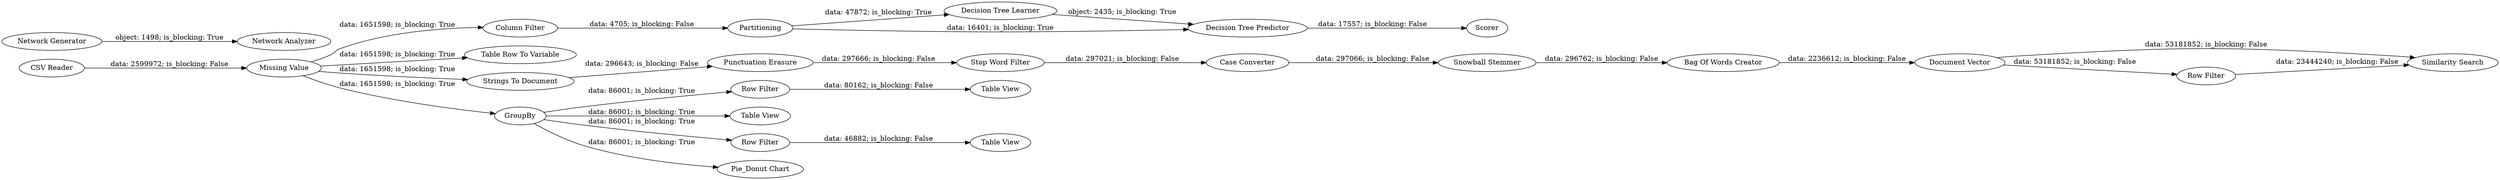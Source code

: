 digraph {
	"-5215887533975143105_77" [label="Snowball Stemmer"]
	"-5215887533975143105_73" [label="Similarity Search"]
	"-5215887533975143105_12" [label="Network Analyzer"]
	"-5215887533975143105_2" [label="CSV Reader"]
	"-5215887533975143105_15" [label="Column Filter"]
	"-5215887533975143105_81" [label="Row Filter"]
	"-5215887533975143105_10" [label="Table Row To Variable"]
	"-5215887533975143105_17" [label=Partitioning]
	"-5215887533975143105_64" [label="Decision Tree Learner"]
	"-5215887533975143105_72" [label="Bag Of Words Creator"]
	"-5215887533975143105_7" [label="Strings To Document"]
	"-5215887533975143105_75" [label="Stop Word Filter"]
	"-5215887533975143105_76" [label="Case Converter"]
	"-5215887533975143105_79" [label="Row Filter"]
	"-5215887533975143105_6" [label="Table View"]
	"-5215887533975143105_82" [label="Row Filter"]
	"-5215887533975143105_80" [label="Table View"]
	"-5215887533975143105_69" [label=Scorer]
	"-5215887533975143105_3" [label=GroupBy]
	"-5215887533975143105_83" [label="Table View"]
	"-5215887533975143105_70" [label="Missing Value"]
	"-5215887533975143105_71" [label="Pie_Donut Chart"]
	"-5215887533975143105_11" [label="Network Generator"]
	"-5215887533975143105_78" [label="Document Vector"]
	"-5215887533975143105_65" [label="Decision Tree Predictor"]
	"-5215887533975143105_74" [label="Punctuation Erasure"]
	"-5215887533975143105_75" -> "-5215887533975143105_76" [label="data: 297021; is_blocking: False"]
	"-5215887533975143105_7" -> "-5215887533975143105_74" [label="data: 296643; is_blocking: False"]
	"-5215887533975143105_70" -> "-5215887533975143105_7" [label="data: 1651598; is_blocking: True"]
	"-5215887533975143105_77" -> "-5215887533975143105_72" [label="data: 296762; is_blocking: False"]
	"-5215887533975143105_3" -> "-5215887533975143105_82" [label="data: 86001; is_blocking: True"]
	"-5215887533975143105_3" -> "-5215887533975143105_81" [label="data: 86001; is_blocking: True"]
	"-5215887533975143105_74" -> "-5215887533975143105_75" [label="data: 297666; is_blocking: False"]
	"-5215887533975143105_78" -> "-5215887533975143105_79" [label="data: 53181852; is_blocking: False"]
	"-5215887533975143105_11" -> "-5215887533975143105_12" [label="object: 1498; is_blocking: True"]
	"-5215887533975143105_70" -> "-5215887533975143105_15" [label="data: 1651598; is_blocking: True"]
	"-5215887533975143105_70" -> "-5215887533975143105_10" [label="data: 1651598; is_blocking: True"]
	"-5215887533975143105_3" -> "-5215887533975143105_6" [label="data: 86001; is_blocking: True"]
	"-5215887533975143105_81" -> "-5215887533975143105_80" [label="data: 80162; is_blocking: False"]
	"-5215887533975143105_78" -> "-5215887533975143105_73" [label="data: 53181852; is_blocking: False"]
	"-5215887533975143105_15" -> "-5215887533975143105_17" [label="data: 4705; is_blocking: False"]
	"-5215887533975143105_17" -> "-5215887533975143105_64" [label="data: 47872; is_blocking: True"]
	"-5215887533975143105_79" -> "-5215887533975143105_73" [label="data: 23444240; is_blocking: False"]
	"-5215887533975143105_17" -> "-5215887533975143105_65" [label="data: 16401; is_blocking: True"]
	"-5215887533975143105_2" -> "-5215887533975143105_70" [label="data: 2599972; is_blocking: False"]
	"-5215887533975143105_82" -> "-5215887533975143105_83" [label="data: 46882; is_blocking: False"]
	"-5215887533975143105_64" -> "-5215887533975143105_65" [label="object: 2435; is_blocking: True"]
	"-5215887533975143105_72" -> "-5215887533975143105_78" [label="data: 2236612; is_blocking: False"]
	"-5215887533975143105_76" -> "-5215887533975143105_77" [label="data: 297066; is_blocking: False"]
	"-5215887533975143105_70" -> "-5215887533975143105_3" [label="data: 1651598; is_blocking: True"]
	"-5215887533975143105_3" -> "-5215887533975143105_71" [label="data: 86001; is_blocking: True"]
	"-5215887533975143105_65" -> "-5215887533975143105_69" [label="data: 17557; is_blocking: False"]
	rankdir=LR
}
